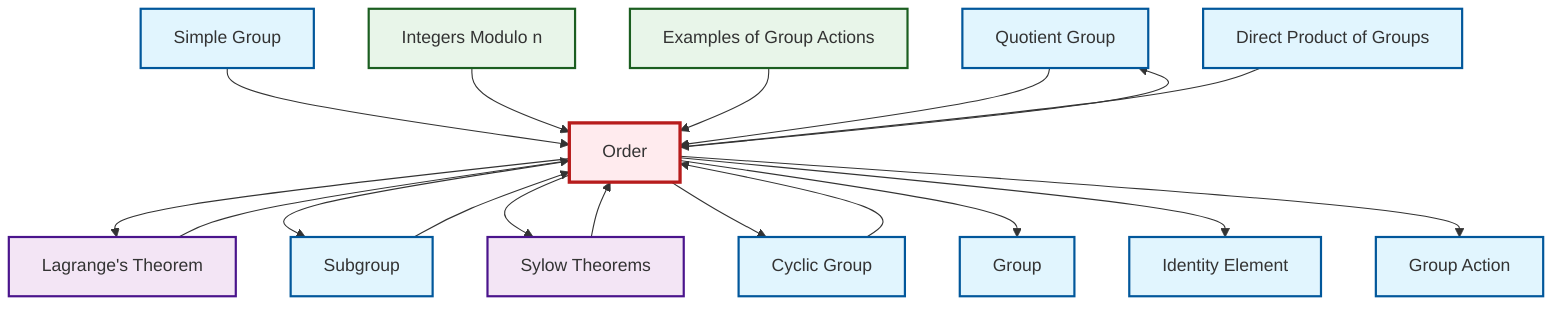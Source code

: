 graph TD
    classDef definition fill:#e1f5fe,stroke:#01579b,stroke-width:2px
    classDef theorem fill:#f3e5f5,stroke:#4a148c,stroke-width:2px
    classDef axiom fill:#fff3e0,stroke:#e65100,stroke-width:2px
    classDef example fill:#e8f5e9,stroke:#1b5e20,stroke-width:2px
    classDef current fill:#ffebee,stroke:#b71c1c,stroke-width:3px
    def-identity-element["Identity Element"]:::definition
    def-quotient-group["Quotient Group"]:::definition
    thm-sylow["Sylow Theorems"]:::theorem
    def-simple-group["Simple Group"]:::definition
    thm-lagrange["Lagrange's Theorem"]:::theorem
    def-group["Group"]:::definition
    ex-group-action-examples["Examples of Group Actions"]:::example
    ex-quotient-integers-mod-n["Integers Modulo n"]:::example
    def-group-action["Group Action"]:::definition
    def-order["Order"]:::definition
    def-direct-product["Direct Product of Groups"]:::definition
    def-cyclic-group["Cyclic Group"]:::definition
    def-subgroup["Subgroup"]:::definition
    def-order --> thm-lagrange
    thm-lagrange --> def-order
    def-order --> def-subgroup
    def-order --> thm-sylow
    def-subgroup --> def-order
    def-simple-group --> def-order
    ex-quotient-integers-mod-n --> def-order
    def-order --> def-quotient-group
    def-order --> def-cyclic-group
    ex-group-action-examples --> def-order
    def-order --> def-group
    def-quotient-group --> def-order
    def-order --> def-identity-element
    def-direct-product --> def-order
    thm-sylow --> def-order
    def-cyclic-group --> def-order
    def-order --> def-group-action
    class def-order current